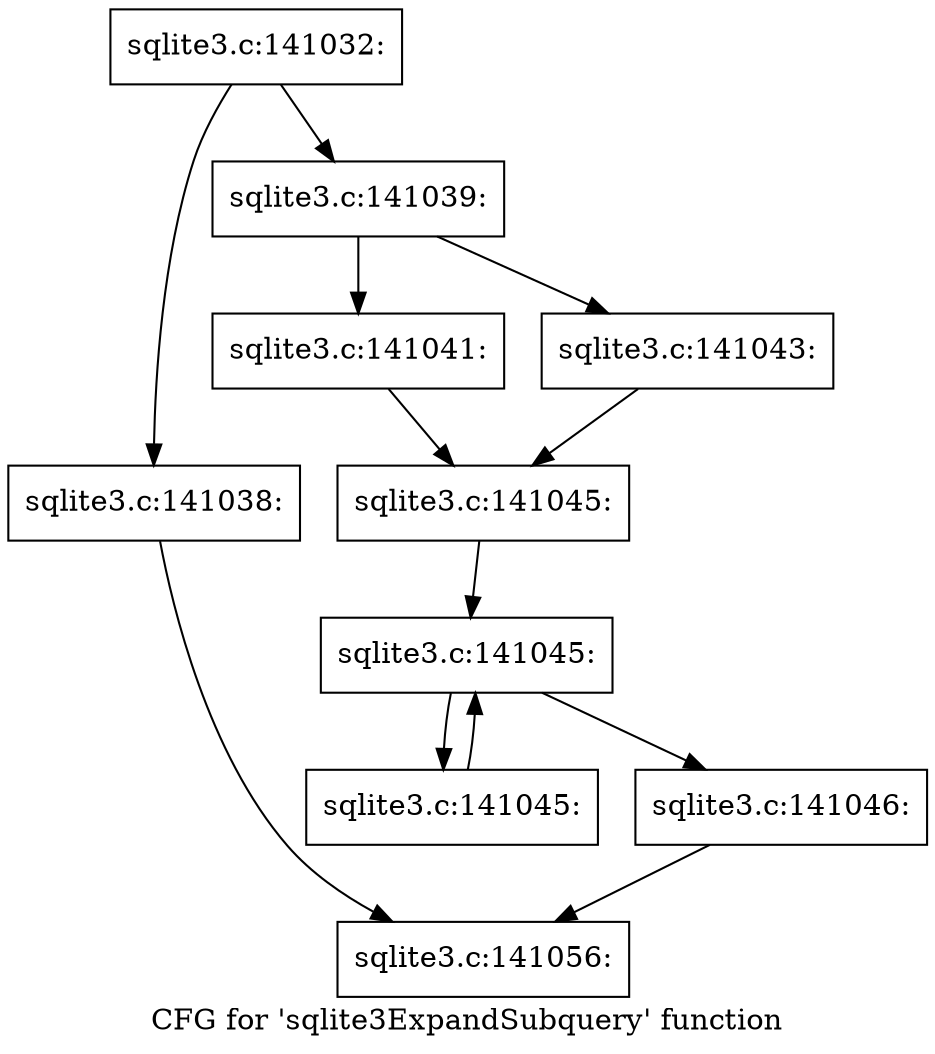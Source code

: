 digraph "CFG for 'sqlite3ExpandSubquery' function" {
	label="CFG for 'sqlite3ExpandSubquery' function";

	Node0x55c0f8f70590 [shape=record,label="{sqlite3.c:141032:}"];
	Node0x55c0f8f70590 -> Node0x55c0f8f75420;
	Node0x55c0f8f70590 -> Node0x55c0f8f75470;
	Node0x55c0f8f75420 [shape=record,label="{sqlite3.c:141038:}"];
	Node0x55c0f8f75420 -> Node0x55c0f8f70710;
	Node0x55c0f8f75470 [shape=record,label="{sqlite3.c:141039:}"];
	Node0x55c0f8f75470 -> Node0x55c0f8f75bb0;
	Node0x55c0f8f75470 -> Node0x55c0f8f75c50;
	Node0x55c0f8f75bb0 [shape=record,label="{sqlite3.c:141041:}"];
	Node0x55c0f8f75bb0 -> Node0x55c0f8f75c00;
	Node0x55c0f8f75c50 [shape=record,label="{sqlite3.c:141043:}"];
	Node0x55c0f8f75c50 -> Node0x55c0f8f75c00;
	Node0x55c0f8f75c00 [shape=record,label="{sqlite3.c:141045:}"];
	Node0x55c0f8f75c00 -> Node0x55c0f8f771d0;
	Node0x55c0f8f771d0 [shape=record,label="{sqlite3.c:141045:}"];
	Node0x55c0f8f771d0 -> Node0x55c0f8f77610;
	Node0x55c0f8f771d0 -> Node0x55c0f8f77330;
	Node0x55c0f8f77610 [shape=record,label="{sqlite3.c:141045:}"];
	Node0x55c0f8f77610 -> Node0x55c0f8f771d0;
	Node0x55c0f8f77330 [shape=record,label="{sqlite3.c:141046:}"];
	Node0x55c0f8f77330 -> Node0x55c0f8f70710;
	Node0x55c0f8f70710 [shape=record,label="{sqlite3.c:141056:}"];
}
